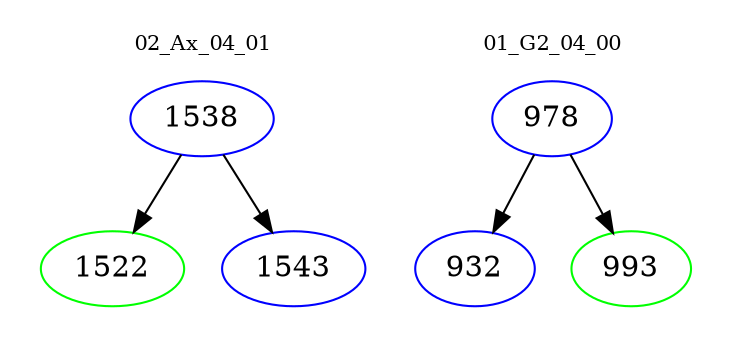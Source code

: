 digraph{
subgraph cluster_0 {
color = white
label = "02_Ax_04_01";
fontsize=10;
T0_1538 [label="1538", color="blue"]
T0_1538 -> T0_1522 [color="black"]
T0_1522 [label="1522", color="green"]
T0_1538 -> T0_1543 [color="black"]
T0_1543 [label="1543", color="blue"]
}
subgraph cluster_1 {
color = white
label = "01_G2_04_00";
fontsize=10;
T1_978 [label="978", color="blue"]
T1_978 -> T1_932 [color="black"]
T1_932 [label="932", color="blue"]
T1_978 -> T1_993 [color="black"]
T1_993 [label="993", color="green"]
}
}
